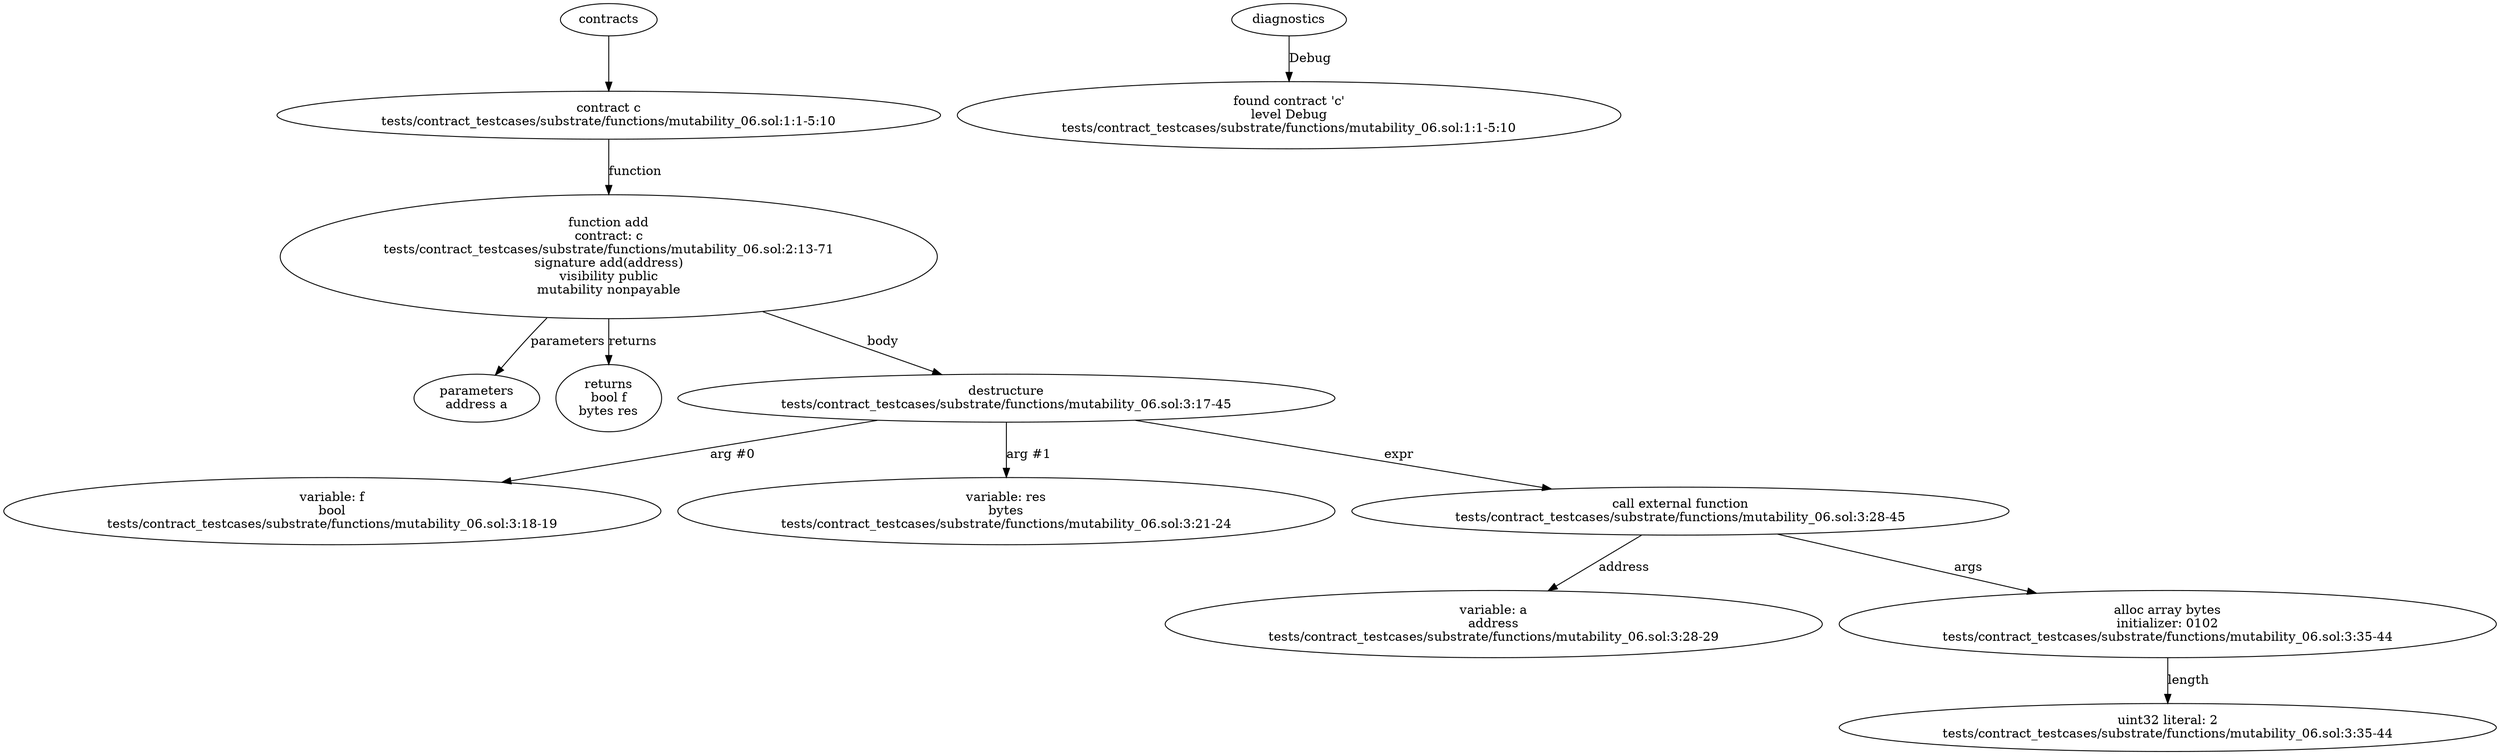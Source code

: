strict digraph "tests/contract_testcases/substrate/functions/mutability_06.sol" {
	contract [label="contract c\ntests/contract_testcases/substrate/functions/mutability_06.sol:1:1-5:10"]
	add [label="function add\ncontract: c\ntests/contract_testcases/substrate/functions/mutability_06.sol:2:13-71\nsignature add(address)\nvisibility public\nmutability nonpayable"]
	parameters [label="parameters\naddress a"]
	returns [label="returns\nbool f\nbytes res"]
	destructure [label="destructure\ntests/contract_testcases/substrate/functions/mutability_06.sol:3:17-45"]
	variable [label="variable: f\nbool\ntests/contract_testcases/substrate/functions/mutability_06.sol:3:18-19"]
	variable_7 [label="variable: res\nbytes\ntests/contract_testcases/substrate/functions/mutability_06.sol:3:21-24"]
	call_external_function [label="call external function\ntests/contract_testcases/substrate/functions/mutability_06.sol:3:28-45"]
	variable_9 [label="variable: a\naddress\ntests/contract_testcases/substrate/functions/mutability_06.sol:3:28-29"]
	alloc_array [label="alloc array bytes\ninitializer: 0102\ntests/contract_testcases/substrate/functions/mutability_06.sol:3:35-44"]
	number_literal [label="uint32 literal: 2\ntests/contract_testcases/substrate/functions/mutability_06.sol:3:35-44"]
	diagnostic [label="found contract 'c'\nlevel Debug\ntests/contract_testcases/substrate/functions/mutability_06.sol:1:1-5:10"]
	contracts -> contract
	contract -> add [label="function"]
	add -> parameters [label="parameters"]
	add -> returns [label="returns"]
	add -> destructure [label="body"]
	destructure -> variable [label="arg #0"]
	destructure -> variable_7 [label="arg #1"]
	destructure -> call_external_function [label="expr"]
	call_external_function -> variable_9 [label="address"]
	call_external_function -> alloc_array [label="args"]
	alloc_array -> number_literal [label="length"]
	diagnostics -> diagnostic [label="Debug"]
}
